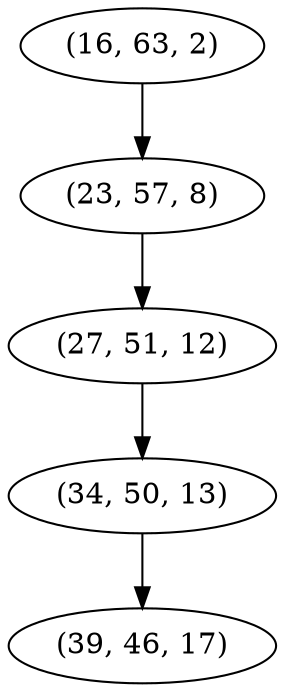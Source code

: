 digraph tree {
    "(16, 63, 2)";
    "(23, 57, 8)";
    "(27, 51, 12)";
    "(34, 50, 13)";
    "(39, 46, 17)";
    "(16, 63, 2)" -> "(23, 57, 8)";
    "(23, 57, 8)" -> "(27, 51, 12)";
    "(27, 51, 12)" -> "(34, 50, 13)";
    "(34, 50, 13)" -> "(39, 46, 17)";
}
